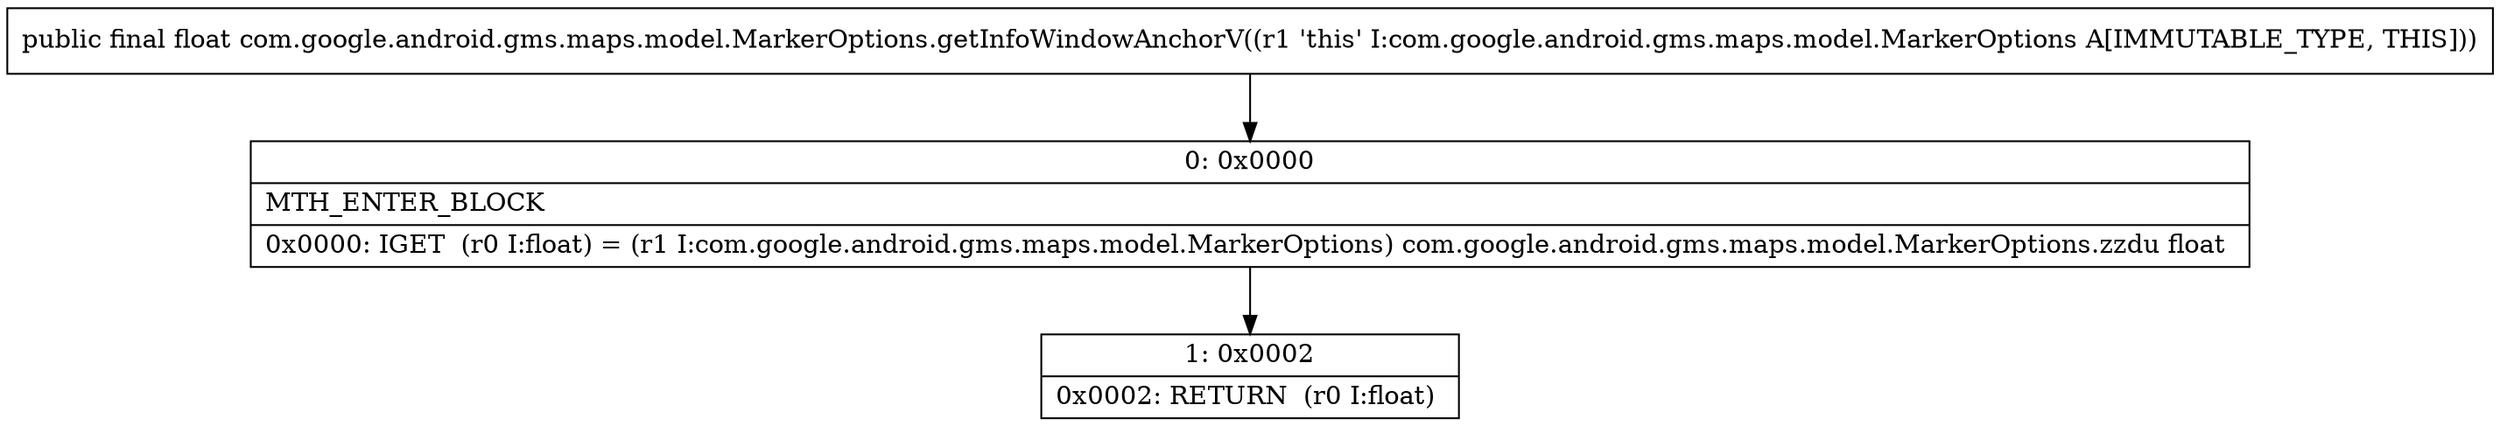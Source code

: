 digraph "CFG forcom.google.android.gms.maps.model.MarkerOptions.getInfoWindowAnchorV()F" {
Node_0 [shape=record,label="{0\:\ 0x0000|MTH_ENTER_BLOCK\l|0x0000: IGET  (r0 I:float) = (r1 I:com.google.android.gms.maps.model.MarkerOptions) com.google.android.gms.maps.model.MarkerOptions.zzdu float \l}"];
Node_1 [shape=record,label="{1\:\ 0x0002|0x0002: RETURN  (r0 I:float) \l}"];
MethodNode[shape=record,label="{public final float com.google.android.gms.maps.model.MarkerOptions.getInfoWindowAnchorV((r1 'this' I:com.google.android.gms.maps.model.MarkerOptions A[IMMUTABLE_TYPE, THIS])) }"];
MethodNode -> Node_0;
Node_0 -> Node_1;
}

